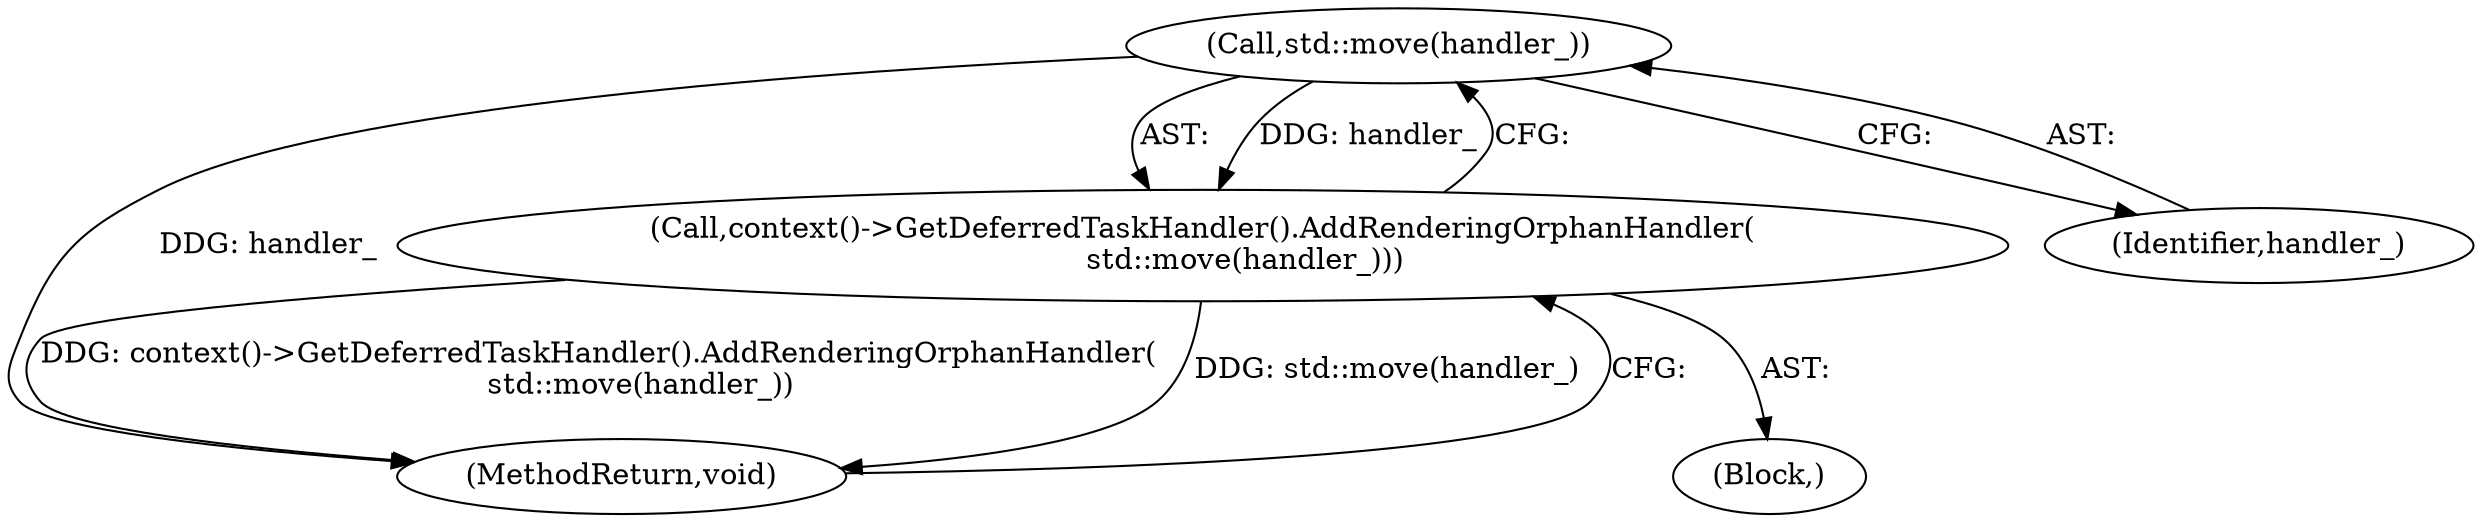 digraph "0_Chrome_fd6a5115103b3e6a52ce15858c5ad4956df29300@API" {
"1000119" [label="(Call,std::move(handler_))"];
"1000118" [label="(Call,context()->GetDeferredTaskHandler().AddRenderingOrphanHandler(\n         std::move(handler_)))"];
"1000118" [label="(Call,context()->GetDeferredTaskHandler().AddRenderingOrphanHandler(\n         std::move(handler_)))"];
"1000121" [label="(MethodReturn,void)"];
"1000119" [label="(Call,std::move(handler_))"];
"1000120" [label="(Identifier,handler_)"];
"1000117" [label="(Block,)"];
"1000119" -> "1000118"  [label="AST: "];
"1000119" -> "1000120"  [label="CFG: "];
"1000120" -> "1000119"  [label="AST: "];
"1000118" -> "1000119"  [label="CFG: "];
"1000119" -> "1000121"  [label="DDG: handler_"];
"1000119" -> "1000118"  [label="DDG: handler_"];
"1000118" -> "1000117"  [label="AST: "];
"1000121" -> "1000118"  [label="CFG: "];
"1000118" -> "1000121"  [label="DDG: context()->GetDeferredTaskHandler().AddRenderingOrphanHandler(\n         std::move(handler_))"];
"1000118" -> "1000121"  [label="DDG: std::move(handler_)"];
}
